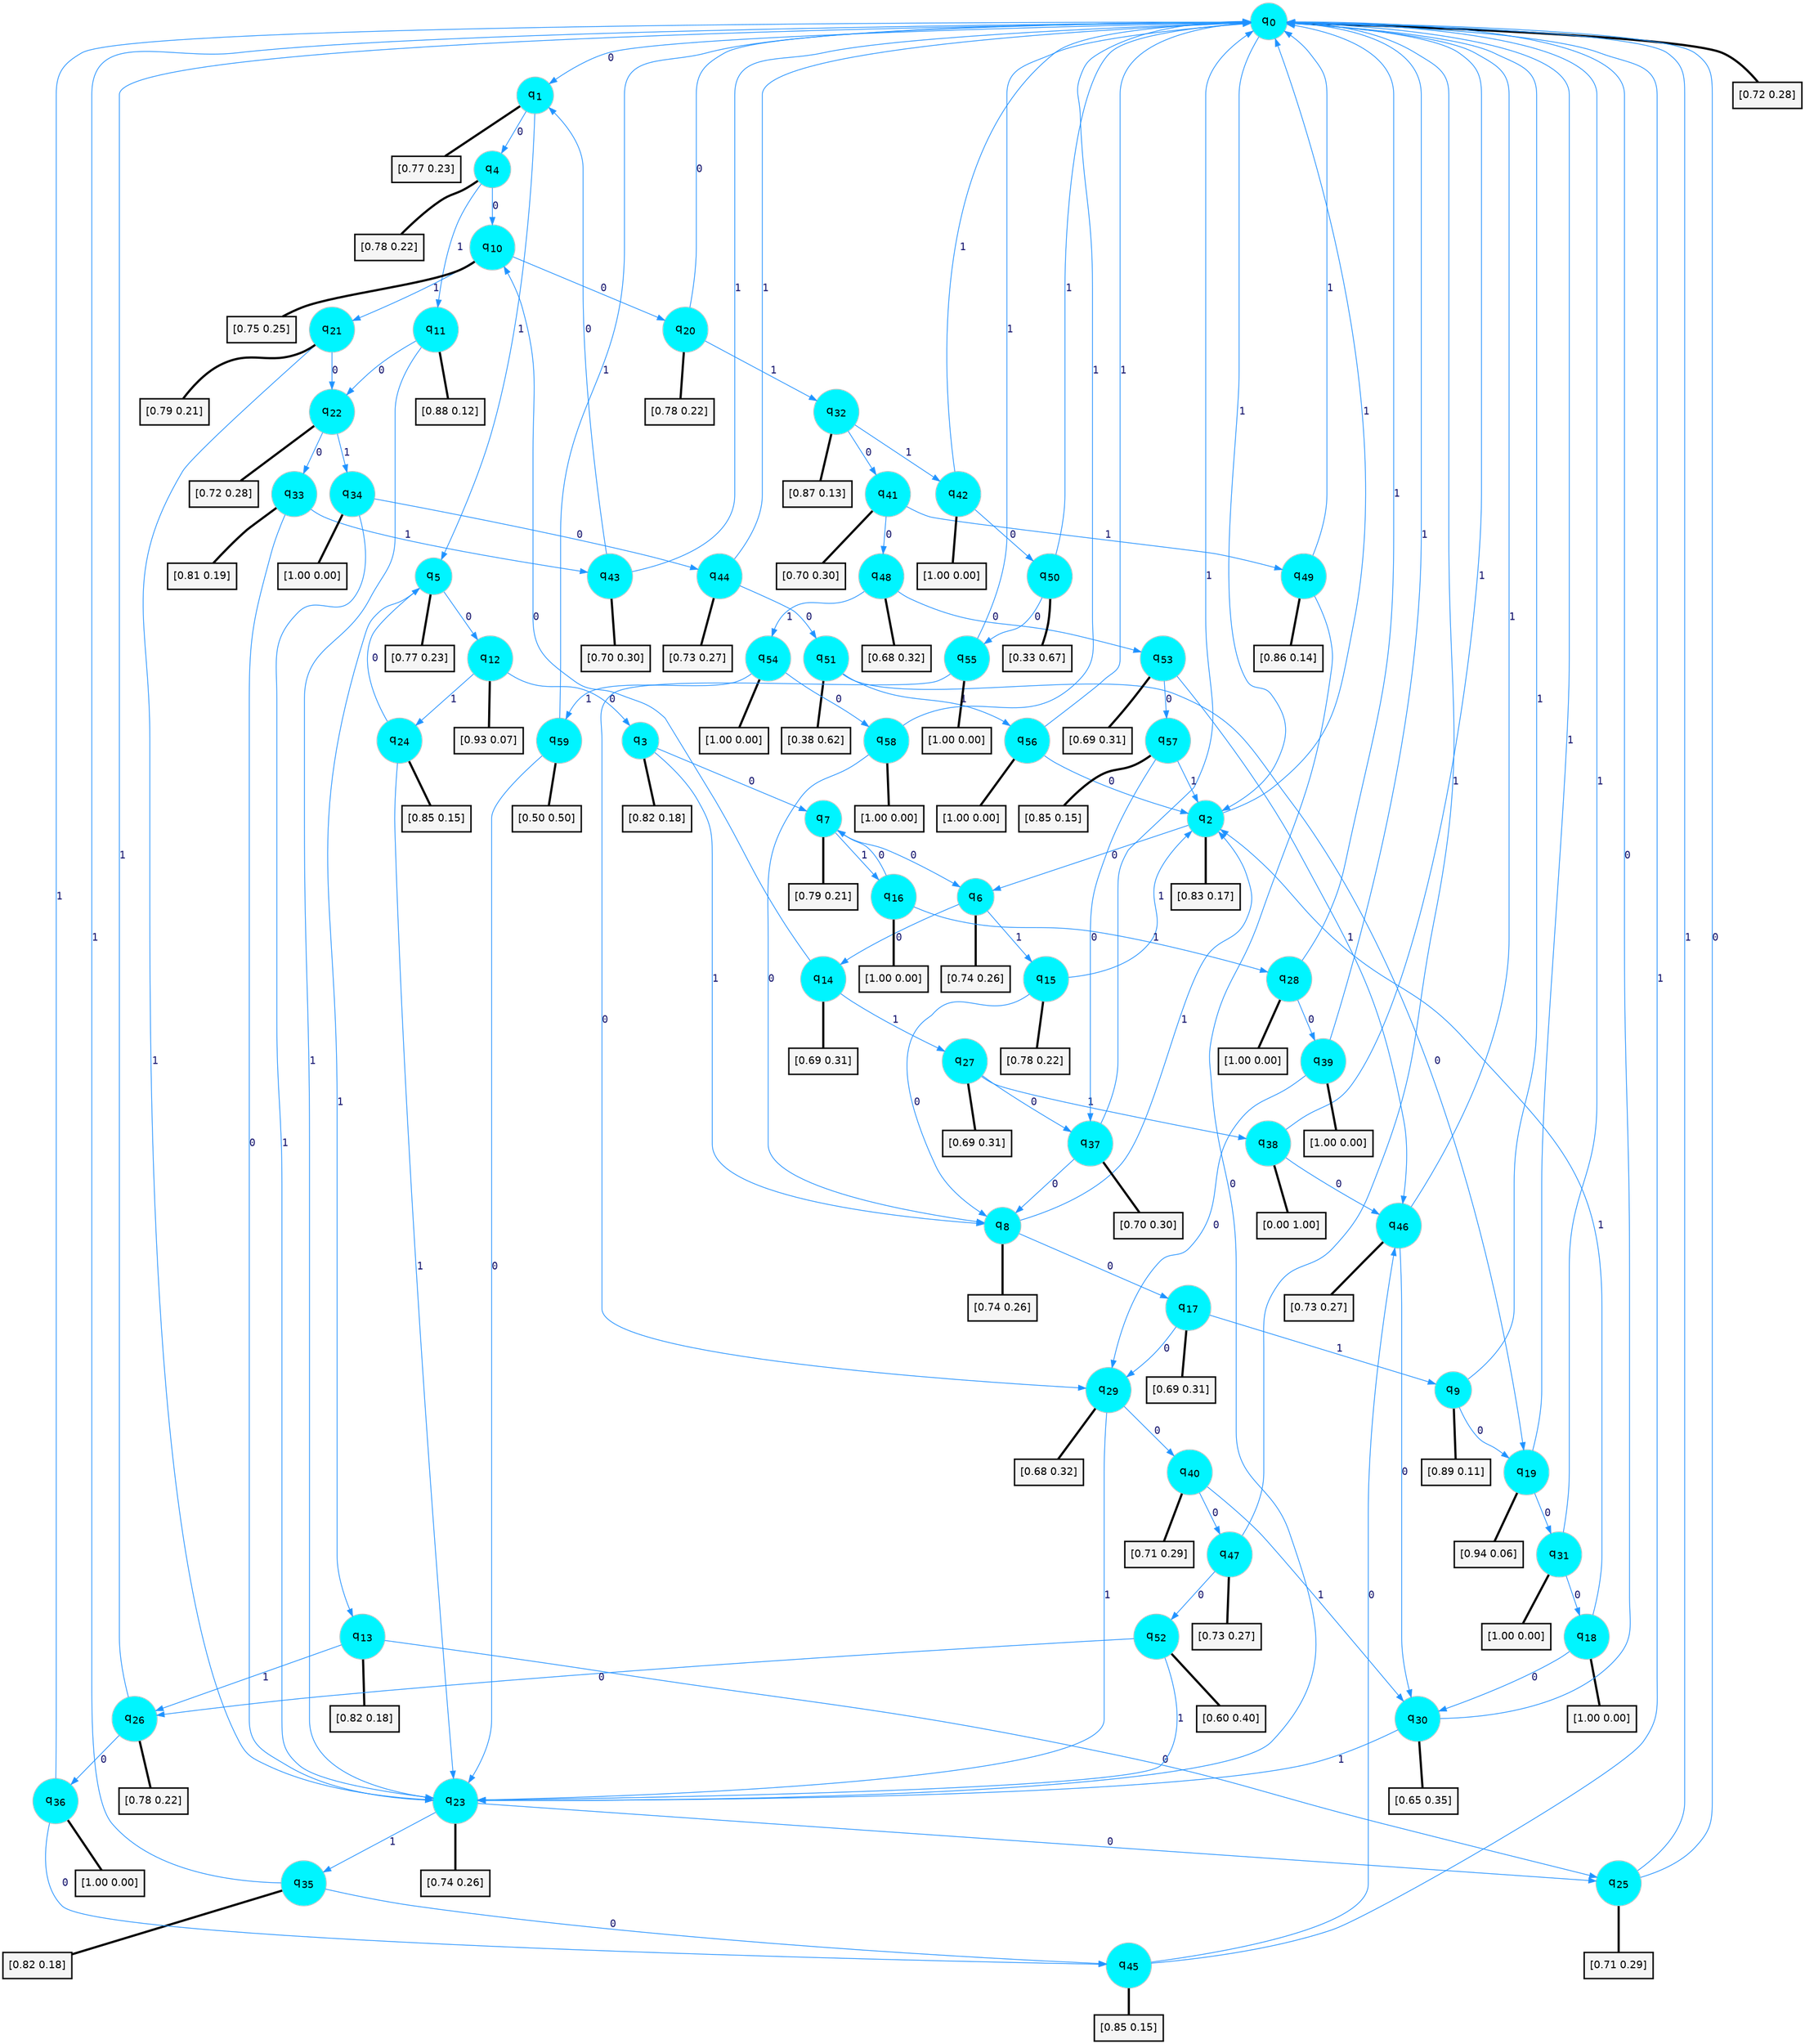 digraph G {
graph [
bgcolor=transparent, dpi=300, rankdir=TD, size="40,25"];
node [
color=gray, fillcolor=turquoise1, fontcolor=black, fontname=Helvetica, fontsize=16, fontweight=bold, shape=circle, style=filled];
edge [
arrowsize=1, color=dodgerblue1, fontcolor=midnightblue, fontname=courier, fontweight=bold, penwidth=1, style=solid, weight=20];
0[label=<q<SUB>0</SUB>>];
1[label=<q<SUB>1</SUB>>];
2[label=<q<SUB>2</SUB>>];
3[label=<q<SUB>3</SUB>>];
4[label=<q<SUB>4</SUB>>];
5[label=<q<SUB>5</SUB>>];
6[label=<q<SUB>6</SUB>>];
7[label=<q<SUB>7</SUB>>];
8[label=<q<SUB>8</SUB>>];
9[label=<q<SUB>9</SUB>>];
10[label=<q<SUB>10</SUB>>];
11[label=<q<SUB>11</SUB>>];
12[label=<q<SUB>12</SUB>>];
13[label=<q<SUB>13</SUB>>];
14[label=<q<SUB>14</SUB>>];
15[label=<q<SUB>15</SUB>>];
16[label=<q<SUB>16</SUB>>];
17[label=<q<SUB>17</SUB>>];
18[label=<q<SUB>18</SUB>>];
19[label=<q<SUB>19</SUB>>];
20[label=<q<SUB>20</SUB>>];
21[label=<q<SUB>21</SUB>>];
22[label=<q<SUB>22</SUB>>];
23[label=<q<SUB>23</SUB>>];
24[label=<q<SUB>24</SUB>>];
25[label=<q<SUB>25</SUB>>];
26[label=<q<SUB>26</SUB>>];
27[label=<q<SUB>27</SUB>>];
28[label=<q<SUB>28</SUB>>];
29[label=<q<SUB>29</SUB>>];
30[label=<q<SUB>30</SUB>>];
31[label=<q<SUB>31</SUB>>];
32[label=<q<SUB>32</SUB>>];
33[label=<q<SUB>33</SUB>>];
34[label=<q<SUB>34</SUB>>];
35[label=<q<SUB>35</SUB>>];
36[label=<q<SUB>36</SUB>>];
37[label=<q<SUB>37</SUB>>];
38[label=<q<SUB>38</SUB>>];
39[label=<q<SUB>39</SUB>>];
40[label=<q<SUB>40</SUB>>];
41[label=<q<SUB>41</SUB>>];
42[label=<q<SUB>42</SUB>>];
43[label=<q<SUB>43</SUB>>];
44[label=<q<SUB>44</SUB>>];
45[label=<q<SUB>45</SUB>>];
46[label=<q<SUB>46</SUB>>];
47[label=<q<SUB>47</SUB>>];
48[label=<q<SUB>48</SUB>>];
49[label=<q<SUB>49</SUB>>];
50[label=<q<SUB>50</SUB>>];
51[label=<q<SUB>51</SUB>>];
52[label=<q<SUB>52</SUB>>];
53[label=<q<SUB>53</SUB>>];
54[label=<q<SUB>54</SUB>>];
55[label=<q<SUB>55</SUB>>];
56[label=<q<SUB>56</SUB>>];
57[label=<q<SUB>57</SUB>>];
58[label=<q<SUB>58</SUB>>];
59[label=<q<SUB>59</SUB>>];
60[label="[0.72 0.28]", shape=box,fontcolor=black, fontname=Helvetica, fontsize=14, penwidth=2, fillcolor=whitesmoke,color=black];
61[label="[0.77 0.23]", shape=box,fontcolor=black, fontname=Helvetica, fontsize=14, penwidth=2, fillcolor=whitesmoke,color=black];
62[label="[0.83 0.17]", shape=box,fontcolor=black, fontname=Helvetica, fontsize=14, penwidth=2, fillcolor=whitesmoke,color=black];
63[label="[0.82 0.18]", shape=box,fontcolor=black, fontname=Helvetica, fontsize=14, penwidth=2, fillcolor=whitesmoke,color=black];
64[label="[0.78 0.22]", shape=box,fontcolor=black, fontname=Helvetica, fontsize=14, penwidth=2, fillcolor=whitesmoke,color=black];
65[label="[0.77 0.23]", shape=box,fontcolor=black, fontname=Helvetica, fontsize=14, penwidth=2, fillcolor=whitesmoke,color=black];
66[label="[0.74 0.26]", shape=box,fontcolor=black, fontname=Helvetica, fontsize=14, penwidth=2, fillcolor=whitesmoke,color=black];
67[label="[0.79 0.21]", shape=box,fontcolor=black, fontname=Helvetica, fontsize=14, penwidth=2, fillcolor=whitesmoke,color=black];
68[label="[0.74 0.26]", shape=box,fontcolor=black, fontname=Helvetica, fontsize=14, penwidth=2, fillcolor=whitesmoke,color=black];
69[label="[0.89 0.11]", shape=box,fontcolor=black, fontname=Helvetica, fontsize=14, penwidth=2, fillcolor=whitesmoke,color=black];
70[label="[0.75 0.25]", shape=box,fontcolor=black, fontname=Helvetica, fontsize=14, penwidth=2, fillcolor=whitesmoke,color=black];
71[label="[0.88 0.12]", shape=box,fontcolor=black, fontname=Helvetica, fontsize=14, penwidth=2, fillcolor=whitesmoke,color=black];
72[label="[0.93 0.07]", shape=box,fontcolor=black, fontname=Helvetica, fontsize=14, penwidth=2, fillcolor=whitesmoke,color=black];
73[label="[0.82 0.18]", shape=box,fontcolor=black, fontname=Helvetica, fontsize=14, penwidth=2, fillcolor=whitesmoke,color=black];
74[label="[0.69 0.31]", shape=box,fontcolor=black, fontname=Helvetica, fontsize=14, penwidth=2, fillcolor=whitesmoke,color=black];
75[label="[0.78 0.22]", shape=box,fontcolor=black, fontname=Helvetica, fontsize=14, penwidth=2, fillcolor=whitesmoke,color=black];
76[label="[1.00 0.00]", shape=box,fontcolor=black, fontname=Helvetica, fontsize=14, penwidth=2, fillcolor=whitesmoke,color=black];
77[label="[0.69 0.31]", shape=box,fontcolor=black, fontname=Helvetica, fontsize=14, penwidth=2, fillcolor=whitesmoke,color=black];
78[label="[1.00 0.00]", shape=box,fontcolor=black, fontname=Helvetica, fontsize=14, penwidth=2, fillcolor=whitesmoke,color=black];
79[label="[0.94 0.06]", shape=box,fontcolor=black, fontname=Helvetica, fontsize=14, penwidth=2, fillcolor=whitesmoke,color=black];
80[label="[0.78 0.22]", shape=box,fontcolor=black, fontname=Helvetica, fontsize=14, penwidth=2, fillcolor=whitesmoke,color=black];
81[label="[0.79 0.21]", shape=box,fontcolor=black, fontname=Helvetica, fontsize=14, penwidth=2, fillcolor=whitesmoke,color=black];
82[label="[0.72 0.28]", shape=box,fontcolor=black, fontname=Helvetica, fontsize=14, penwidth=2, fillcolor=whitesmoke,color=black];
83[label="[0.74 0.26]", shape=box,fontcolor=black, fontname=Helvetica, fontsize=14, penwidth=2, fillcolor=whitesmoke,color=black];
84[label="[0.85 0.15]", shape=box,fontcolor=black, fontname=Helvetica, fontsize=14, penwidth=2, fillcolor=whitesmoke,color=black];
85[label="[0.71 0.29]", shape=box,fontcolor=black, fontname=Helvetica, fontsize=14, penwidth=2, fillcolor=whitesmoke,color=black];
86[label="[0.78 0.22]", shape=box,fontcolor=black, fontname=Helvetica, fontsize=14, penwidth=2, fillcolor=whitesmoke,color=black];
87[label="[0.69 0.31]", shape=box,fontcolor=black, fontname=Helvetica, fontsize=14, penwidth=2, fillcolor=whitesmoke,color=black];
88[label="[1.00 0.00]", shape=box,fontcolor=black, fontname=Helvetica, fontsize=14, penwidth=2, fillcolor=whitesmoke,color=black];
89[label="[0.68 0.32]", shape=box,fontcolor=black, fontname=Helvetica, fontsize=14, penwidth=2, fillcolor=whitesmoke,color=black];
90[label="[0.65 0.35]", shape=box,fontcolor=black, fontname=Helvetica, fontsize=14, penwidth=2, fillcolor=whitesmoke,color=black];
91[label="[1.00 0.00]", shape=box,fontcolor=black, fontname=Helvetica, fontsize=14, penwidth=2, fillcolor=whitesmoke,color=black];
92[label="[0.87 0.13]", shape=box,fontcolor=black, fontname=Helvetica, fontsize=14, penwidth=2, fillcolor=whitesmoke,color=black];
93[label="[0.81 0.19]", shape=box,fontcolor=black, fontname=Helvetica, fontsize=14, penwidth=2, fillcolor=whitesmoke,color=black];
94[label="[1.00 0.00]", shape=box,fontcolor=black, fontname=Helvetica, fontsize=14, penwidth=2, fillcolor=whitesmoke,color=black];
95[label="[0.82 0.18]", shape=box,fontcolor=black, fontname=Helvetica, fontsize=14, penwidth=2, fillcolor=whitesmoke,color=black];
96[label="[1.00 0.00]", shape=box,fontcolor=black, fontname=Helvetica, fontsize=14, penwidth=2, fillcolor=whitesmoke,color=black];
97[label="[0.70 0.30]", shape=box,fontcolor=black, fontname=Helvetica, fontsize=14, penwidth=2, fillcolor=whitesmoke,color=black];
98[label="[0.00 1.00]", shape=box,fontcolor=black, fontname=Helvetica, fontsize=14, penwidth=2, fillcolor=whitesmoke,color=black];
99[label="[1.00 0.00]", shape=box,fontcolor=black, fontname=Helvetica, fontsize=14, penwidth=2, fillcolor=whitesmoke,color=black];
100[label="[0.71 0.29]", shape=box,fontcolor=black, fontname=Helvetica, fontsize=14, penwidth=2, fillcolor=whitesmoke,color=black];
101[label="[0.70 0.30]", shape=box,fontcolor=black, fontname=Helvetica, fontsize=14, penwidth=2, fillcolor=whitesmoke,color=black];
102[label="[1.00 0.00]", shape=box,fontcolor=black, fontname=Helvetica, fontsize=14, penwidth=2, fillcolor=whitesmoke,color=black];
103[label="[0.70 0.30]", shape=box,fontcolor=black, fontname=Helvetica, fontsize=14, penwidth=2, fillcolor=whitesmoke,color=black];
104[label="[0.73 0.27]", shape=box,fontcolor=black, fontname=Helvetica, fontsize=14, penwidth=2, fillcolor=whitesmoke,color=black];
105[label="[0.85 0.15]", shape=box,fontcolor=black, fontname=Helvetica, fontsize=14, penwidth=2, fillcolor=whitesmoke,color=black];
106[label="[0.73 0.27]", shape=box,fontcolor=black, fontname=Helvetica, fontsize=14, penwidth=2, fillcolor=whitesmoke,color=black];
107[label="[0.73 0.27]", shape=box,fontcolor=black, fontname=Helvetica, fontsize=14, penwidth=2, fillcolor=whitesmoke,color=black];
108[label="[0.68 0.32]", shape=box,fontcolor=black, fontname=Helvetica, fontsize=14, penwidth=2, fillcolor=whitesmoke,color=black];
109[label="[0.86 0.14]", shape=box,fontcolor=black, fontname=Helvetica, fontsize=14, penwidth=2, fillcolor=whitesmoke,color=black];
110[label="[0.33 0.67]", shape=box,fontcolor=black, fontname=Helvetica, fontsize=14, penwidth=2, fillcolor=whitesmoke,color=black];
111[label="[0.38 0.62]", shape=box,fontcolor=black, fontname=Helvetica, fontsize=14, penwidth=2, fillcolor=whitesmoke,color=black];
112[label="[0.60 0.40]", shape=box,fontcolor=black, fontname=Helvetica, fontsize=14, penwidth=2, fillcolor=whitesmoke,color=black];
113[label="[0.69 0.31]", shape=box,fontcolor=black, fontname=Helvetica, fontsize=14, penwidth=2, fillcolor=whitesmoke,color=black];
114[label="[1.00 0.00]", shape=box,fontcolor=black, fontname=Helvetica, fontsize=14, penwidth=2, fillcolor=whitesmoke,color=black];
115[label="[1.00 0.00]", shape=box,fontcolor=black, fontname=Helvetica, fontsize=14, penwidth=2, fillcolor=whitesmoke,color=black];
116[label="[1.00 0.00]", shape=box,fontcolor=black, fontname=Helvetica, fontsize=14, penwidth=2, fillcolor=whitesmoke,color=black];
117[label="[0.85 0.15]", shape=box,fontcolor=black, fontname=Helvetica, fontsize=14, penwidth=2, fillcolor=whitesmoke,color=black];
118[label="[1.00 0.00]", shape=box,fontcolor=black, fontname=Helvetica, fontsize=14, penwidth=2, fillcolor=whitesmoke,color=black];
119[label="[0.50 0.50]", shape=box,fontcolor=black, fontname=Helvetica, fontsize=14, penwidth=2, fillcolor=whitesmoke,color=black];
0->1 [label=0];
0->2 [label=1];
0->60 [arrowhead=none, penwidth=3,color=black];
1->4 [label=0];
1->5 [label=1];
1->61 [arrowhead=none, penwidth=3,color=black];
2->6 [label=0];
2->0 [label=1];
2->62 [arrowhead=none, penwidth=3,color=black];
3->7 [label=0];
3->8 [label=1];
3->63 [arrowhead=none, penwidth=3,color=black];
4->10 [label=0];
4->11 [label=1];
4->64 [arrowhead=none, penwidth=3,color=black];
5->12 [label=0];
5->13 [label=1];
5->65 [arrowhead=none, penwidth=3,color=black];
6->14 [label=0];
6->15 [label=1];
6->66 [arrowhead=none, penwidth=3,color=black];
7->6 [label=0];
7->16 [label=1];
7->67 [arrowhead=none, penwidth=3,color=black];
8->17 [label=0];
8->2 [label=1];
8->68 [arrowhead=none, penwidth=3,color=black];
9->19 [label=0];
9->0 [label=1];
9->69 [arrowhead=none, penwidth=3,color=black];
10->20 [label=0];
10->21 [label=1];
10->70 [arrowhead=none, penwidth=3,color=black];
11->22 [label=0];
11->23 [label=1];
11->71 [arrowhead=none, penwidth=3,color=black];
12->3 [label=0];
12->24 [label=1];
12->72 [arrowhead=none, penwidth=3,color=black];
13->25 [label=0];
13->26 [label=1];
13->73 [arrowhead=none, penwidth=3,color=black];
14->10 [label=0];
14->27 [label=1];
14->74 [arrowhead=none, penwidth=3,color=black];
15->8 [label=0];
15->2 [label=1];
15->75 [arrowhead=none, penwidth=3,color=black];
16->7 [label=0];
16->28 [label=1];
16->76 [arrowhead=none, penwidth=3,color=black];
17->29 [label=0];
17->9 [label=1];
17->77 [arrowhead=none, penwidth=3,color=black];
18->30 [label=0];
18->2 [label=1];
18->78 [arrowhead=none, penwidth=3,color=black];
19->31 [label=0];
19->0 [label=1];
19->79 [arrowhead=none, penwidth=3,color=black];
20->0 [label=0];
20->32 [label=1];
20->80 [arrowhead=none, penwidth=3,color=black];
21->22 [label=0];
21->23 [label=1];
21->81 [arrowhead=none, penwidth=3,color=black];
22->33 [label=0];
22->34 [label=1];
22->82 [arrowhead=none, penwidth=3,color=black];
23->25 [label=0];
23->35 [label=1];
23->83 [arrowhead=none, penwidth=3,color=black];
24->5 [label=0];
24->23 [label=1];
24->84 [arrowhead=none, penwidth=3,color=black];
25->0 [label=0];
25->0 [label=1];
25->85 [arrowhead=none, penwidth=3,color=black];
26->36 [label=0];
26->0 [label=1];
26->86 [arrowhead=none, penwidth=3,color=black];
27->37 [label=0];
27->38 [label=1];
27->87 [arrowhead=none, penwidth=3,color=black];
28->39 [label=0];
28->0 [label=1];
28->88 [arrowhead=none, penwidth=3,color=black];
29->40 [label=0];
29->23 [label=1];
29->89 [arrowhead=none, penwidth=3,color=black];
30->0 [label=0];
30->23 [label=1];
30->90 [arrowhead=none, penwidth=3,color=black];
31->18 [label=0];
31->0 [label=1];
31->91 [arrowhead=none, penwidth=3,color=black];
32->41 [label=0];
32->42 [label=1];
32->92 [arrowhead=none, penwidth=3,color=black];
33->23 [label=0];
33->43 [label=1];
33->93 [arrowhead=none, penwidth=3,color=black];
34->44 [label=0];
34->23 [label=1];
34->94 [arrowhead=none, penwidth=3,color=black];
35->45 [label=0];
35->0 [label=1];
35->95 [arrowhead=none, penwidth=3,color=black];
36->45 [label=0];
36->0 [label=1];
36->96 [arrowhead=none, penwidth=3,color=black];
37->8 [label=0];
37->0 [label=1];
37->97 [arrowhead=none, penwidth=3,color=black];
38->46 [label=0];
38->0 [label=1];
38->98 [arrowhead=none, penwidth=3,color=black];
39->29 [label=0];
39->0 [label=1];
39->99 [arrowhead=none, penwidth=3,color=black];
40->47 [label=0];
40->30 [label=1];
40->100 [arrowhead=none, penwidth=3,color=black];
41->48 [label=0];
41->49 [label=1];
41->101 [arrowhead=none, penwidth=3,color=black];
42->50 [label=0];
42->0 [label=1];
42->102 [arrowhead=none, penwidth=3,color=black];
43->1 [label=0];
43->0 [label=1];
43->103 [arrowhead=none, penwidth=3,color=black];
44->51 [label=0];
44->0 [label=1];
44->104 [arrowhead=none, penwidth=3,color=black];
45->46 [label=0];
45->0 [label=1];
45->105 [arrowhead=none, penwidth=3,color=black];
46->30 [label=0];
46->0 [label=1];
46->106 [arrowhead=none, penwidth=3,color=black];
47->52 [label=0];
47->0 [label=1];
47->107 [arrowhead=none, penwidth=3,color=black];
48->53 [label=0];
48->54 [label=1];
48->108 [arrowhead=none, penwidth=3,color=black];
49->23 [label=0];
49->0 [label=1];
49->109 [arrowhead=none, penwidth=3,color=black];
50->55 [label=0];
50->0 [label=1];
50->110 [arrowhead=none, penwidth=3,color=black];
51->19 [label=0];
51->56 [label=1];
51->111 [arrowhead=none, penwidth=3,color=black];
52->26 [label=0];
52->23 [label=1];
52->112 [arrowhead=none, penwidth=3,color=black];
53->57 [label=0];
53->46 [label=1];
53->113 [arrowhead=none, penwidth=3,color=black];
54->58 [label=0];
54->59 [label=1];
54->114 [arrowhead=none, penwidth=3,color=black];
55->29 [label=0];
55->0 [label=1];
55->115 [arrowhead=none, penwidth=3,color=black];
56->2 [label=0];
56->0 [label=1];
56->116 [arrowhead=none, penwidth=3,color=black];
57->37 [label=0];
57->2 [label=1];
57->117 [arrowhead=none, penwidth=3,color=black];
58->8 [label=0];
58->0 [label=1];
58->118 [arrowhead=none, penwidth=3,color=black];
59->23 [label=0];
59->0 [label=1];
59->119 [arrowhead=none, penwidth=3,color=black];
}
